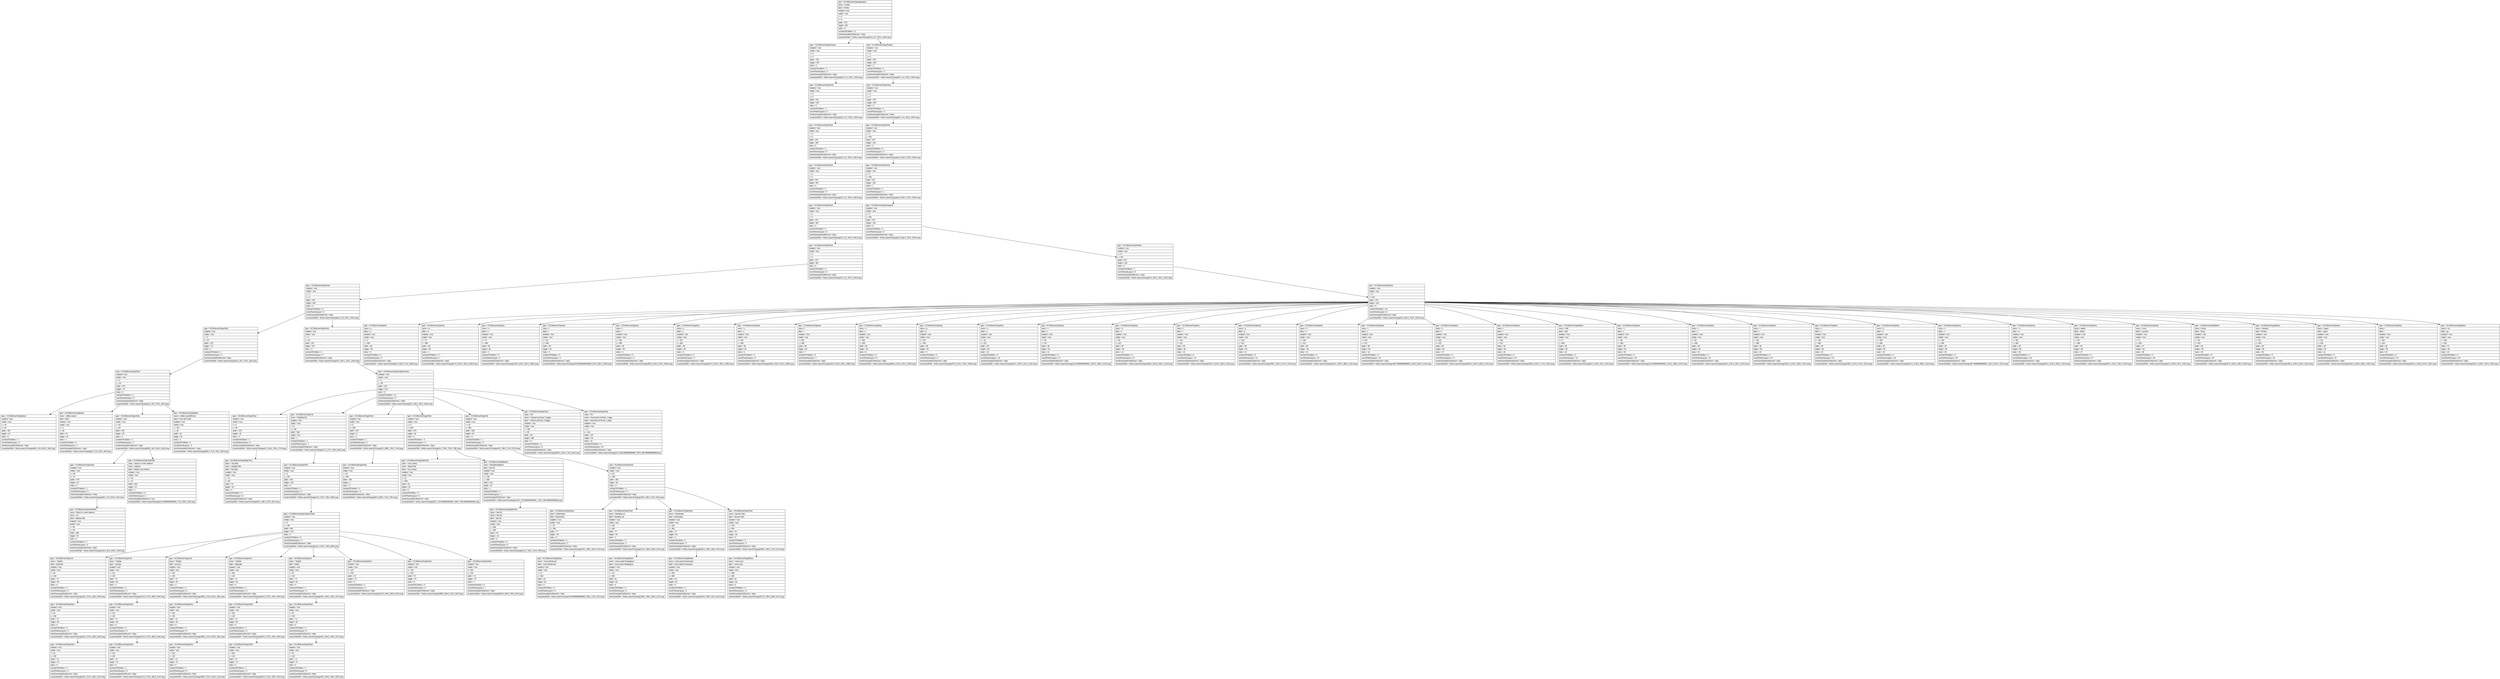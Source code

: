 digraph Layout {

	node [shape=record fontname=Arial];

	0	[label="{type = XCUIElementTypeApplication\l|name = Firefox\l|label = Firefox\l|enabled = true\l|visible = true\l|x = 0\l|y = 0\l|width = 375\l|height = 667\l|index = 0\l|numberOfChildren = 3\l|eventGeneratedOnElement = false \l|screenshotPath = firefox-search/S1/pngs/0.0_0.0_750.0_1334.0.png\l}"]
	1	[label="{type = XCUIElementTypeWindow\l|enabled = true\l|visible = true\l|x = 0\l|y = 0\l|width = 375\l|height = 667\l|index = 0\l|numberOfChildren = 1\l|numInParentLayout = 0\l|eventGeneratedOnElement = false \l|screenshotPath = firefox-search/S1/pngs/0.0_0.0_750.0_1334.0.png\l}"]
	2	[label="{type = XCUIElementTypeWindow\l|enabled = true\l|visible = true\l|x = 0\l|y = 0\l|width = 375\l|height = 667\l|index = 2\l|numberOfChildren = 1\l|numInParentLayout = 2\l|eventGeneratedOnElement = false \l|screenshotPath = firefox-search/S1/pngs/0.0_0.0_750.0_1334.0.png\l}"]
	3	[label="{type = XCUIElementTypeOther\l|enabled = true\l|visible = true\l|x = 0\l|y = 0\l|width = 375\l|height = 667\l|index = 0\l|numberOfChildren = 1\l|numInParentLayout = 0\l|eventGeneratedOnElement = false \l|screenshotPath = firefox-search/S1/pngs/0.0_0.0_750.0_1334.0.png\l}"]
	4	[label="{type = XCUIElementTypeOther\l|enabled = true\l|visible = true\l|x = 0\l|y = 0\l|width = 375\l|height = 667\l|index = 0\l|numberOfChildren = 1\l|numInParentLayout = 0\l|eventGeneratedOnElement = false \l|screenshotPath = firefox-search/S1/pngs/0.0_0.0_750.0_1334.0.png\l}"]
	5	[label="{type = XCUIElementTypeOther\l|enabled = true\l|visible = true\l|x = 0\l|y = 0\l|width = 375\l|height = 667\l|index = 0\l|numberOfChildren = 1\l|numInParentLayout = 0\l|eventGeneratedOnElement = false \l|screenshotPath = firefox-search/S1/pngs/0.0_0.0_750.0_1334.0.png\l}"]
	6	[label="{type = XCUIElementTypeOther\l|enabled = true\l|visible = true\l|x = 0\l|y = 451\l|width = 375\l|height = 216\l|index = 0\l|numberOfChildren = 2\l|numInParentLayout = 0\l|eventGeneratedOnElement = false \l|screenshotPath = firefox-search/S1/pngs/0.0_902.0_750.0_1334.0.png\l}"]
	7	[label="{type = XCUIElementTypeOther\l|enabled = true\l|visible = true\l|x = 0\l|y = 0\l|width = 375\l|height = 667\l|index = 0\l|numberOfChildren = 1\l|numInParentLayout = 0\l|eventGeneratedOnElement = false \l|screenshotPath = firefox-search/S1/pngs/0.0_0.0_750.0_1334.0.png\l}"]
	8	[label="{type = XCUIElementTypeOther\l|enabled = true\l|visible = true\l|x = 0\l|y = 451\l|width = 375\l|height = 216\l|index = 1\l|numberOfChildren = 1\l|numInParentLayout = 1\l|eventGeneratedOnElement = false \l|screenshotPath = firefox-search/S1/pngs/0.0_902.0_750.0_1334.0.png\l}"]
	9	[label="{type = XCUIElementTypeOther\l|enabled = true\l|visible = true\l|x = 0\l|y = 0\l|width = 375\l|height = 667\l|index = 0\l|numberOfChildren = 1\l|numInParentLayout = 0\l|eventGeneratedOnElement = false \l|screenshotPath = firefox-search/S1/pngs/0.0_0.0_750.0_1334.0.png\l}"]
	10	[label="{type = XCUIElementTypeKeyboard\l|enabled = true\l|visible = true\l|x = 0\l|y = 451\l|width = 375\l|height = 216\l|index = 0\l|numberOfChildren = 1\l|numInParentLayout = 0\l|eventGeneratedOnElement = false \l|screenshotPath = firefox-search/S1/pngs/0.0_902.0_750.0_1334.0.png\l}"]
	11	[label="{type = XCUIElementTypeOther\l|enabled = true\l|visible = true\l|x = 0\l|y = 0\l|width = 375\l|height = 667\l|index = 0\l|numberOfChildren = 1\l|numInParentLayout = 0\l|eventGeneratedOnElement = false \l|screenshotPath = firefox-search/S1/pngs/0.0_0.0_750.0_1334.0.png\l}"]
	12	[label="{type = XCUIElementTypeOther\l|enabled = true\l|visible = true\l|x = 0\l|y = 451\l|width = 375\l|height = 216\l|index = 0\l|numberOfChildren = 1\l|numInParentLayout = 0\l|eventGeneratedOnElement = false \l|screenshotPath = firefox-search/S1/pngs/0.0_902.0_750.0_1334.0.png\l}"]
	13	[label="{type = XCUIElementTypeOther\l|enabled = true\l|visible = true\l|x = 0\l|y = 0\l|width = 375\l|height = 667\l|index = 0\l|numberOfChildren = 5\l|numInParentLayout = 0\l|eventGeneratedOnElement = false \l|screenshotPath = firefox-search/S1/pngs/0.0_0.0_750.0_1334.0.png\l}"]
	14	[label="{type = XCUIElementTypeOther\l|enabled = true\l|visible = true\l|x = 0\l|y = 451\l|width = 375\l|height = 216\l|index = 0\l|numberOfChildren = 34\l|numInParentLayout = 0\l|eventGeneratedOnElement = false \l|screenshotPath = firefox-search/S1/pngs/0.0_902.0_750.0_1334.0.png\l}"]
	15	[label="{type = XCUIElementTypeOther\l|enabled = true\l|visible = true\l|x = 0\l|y = 20\l|width = 375\l|height = 75\l|index = 2\l|numberOfChildren = 1\l|numInParentLayout = 2\l|eventGeneratedOnElement = false \l|screenshotPath = firefox-search/S1/pngs/0.0_40.0_750.0_190.0.png\l}"]
	16	[label="{type = XCUIElementTypeOther\l|enabled = true\l|visible = true\l|x = 0\l|y = 95\l|width = 375\l|height = 572\l|index = 3\l|numberOfChildren = 1\l|numInParentLayout = 3\l|eventGeneratedOnElement = false \l|screenshotPath = firefox-search/S1/pngs/0.0_190.0_750.0_1334.0.png\l}"]
	17	[label="{type = XCUIElementTypeKey\l|name = q\l|label = q\l|enabled = true\l|visible = true\l|x = 0\l|y = 458\l|width = 38\l|height = 46\l|index = 0\l|numberOfChildren = 0\l|numInParentLayout = 0\l|eventGeneratedOnElement = false \l|screenshotPath = firefox-search/S1/pngs/0.0_916.0_76.0_1008.0.png\l}"]
	18	[label="{type = XCUIElementTypeKey\l|name = w\l|label = w\l|enabled = true\l|visible = true\l|x = 37\l|y = 458\l|width = 38\l|height = 46\l|index = 1\l|numberOfChildren = 0\l|numInParentLayout = 1\l|eventGeneratedOnElement = false \l|screenshotPath = firefox-search/S1/pngs/74.0_916.0_150.0_1008.0.png\l}"]
	19	[label="{type = XCUIElementTypeKey\l|name = e\l|label = e\l|enabled = true\l|visible = true\l|x = 75\l|y = 458\l|width = 38\l|height = 46\l|index = 2\l|numberOfChildren = 0\l|numInParentLayout = 2\l|eventGeneratedOnElement = false \l|screenshotPath = firefox-search/S1/pngs/150.0_916.0_226.0_1008.0.png\l}"]
	20	[label="{type = XCUIElementTypeKey\l|name = r\l|label = r\l|enabled = true\l|visible = true\l|x = 112\l|y = 458\l|width = 38\l|height = 46\l|index = 3\l|numberOfChildren = 0\l|numInParentLayout = 3\l|eventGeneratedOnElement = false \l|screenshotPath = firefox-search/S1/pngs/224.00000000000003_916.0_300.0_1008.0.png\l}"]
	21	[label="{type = XCUIElementTypeKey\l|name = t\l|label = t\l|enabled = true\l|visible = true\l|x = 150\l|y = 458\l|width = 38\l|height = 46\l|index = 4\l|numberOfChildren = 0\l|numInParentLayout = 4\l|eventGeneratedOnElement = false \l|screenshotPath = firefox-search/S1/pngs/300.0_916.0_376.0_1008.0.png\l}"]
	22	[label="{type = XCUIElementTypeKey\l|name = y\l|label = y\l|enabled = true\l|visible = true\l|x = 187\l|y = 458\l|width = 38\l|height = 46\l|index = 5\l|numberOfChildren = 0\l|numInParentLayout = 5\l|eventGeneratedOnElement = false \l|screenshotPath = firefox-search/S1/pngs/374.0_916.0_450.0_1008.0.png\l}"]
	23	[label="{type = XCUIElementTypeKey\l|name = u\l|label = u\l|enabled = true\l|visible = true\l|x = 225\l|y = 458\l|width = 38\l|height = 46\l|index = 6\l|numberOfChildren = 0\l|numInParentLayout = 6\l|eventGeneratedOnElement = false \l|screenshotPath = firefox-search/S1/pngs/450.0_916.0_526.0_1008.0.png\l}"]
	24	[label="{type = XCUIElementTypeKey\l|name = i\l|label = i\l|enabled = true\l|visible = true\l|x = 262\l|y = 458\l|width = 38\l|height = 46\l|index = 7\l|numberOfChildren = 0\l|numInParentLayout = 7\l|eventGeneratedOnElement = false \l|screenshotPath = firefox-search/S1/pngs/524.0_916.0_600.0_1008.0.png\l}"]
	25	[label="{type = XCUIElementTypeKey\l|name = o\l|label = o\l|enabled = true\l|visible = true\l|x = 300\l|y = 458\l|width = 38\l|height = 46\l|index = 8\l|numberOfChildren = 0\l|numInParentLayout = 8\l|eventGeneratedOnElement = false \l|screenshotPath = firefox-search/S1/pngs/600.0_916.0_676.0_1008.0.png\l}"]
	26	[label="{type = XCUIElementTypeKey\l|name = p\l|label = p\l|enabled = true\l|visible = true\l|x = 337\l|y = 458\l|width = 38\l|height = 46\l|index = 9\l|numberOfChildren = 0\l|numInParentLayout = 9\l|eventGeneratedOnElement = false \l|screenshotPath = firefox-search/S1/pngs/674.0_916.0_750.0_1008.0.png\l}"]
	27	[label="{type = XCUIElementTypeKey\l|name = a\l|label = a\l|enabled = true\l|visible = true\l|x = 18\l|y = 512\l|width = 38\l|height = 46\l|index = 10\l|numberOfChildren = 0\l|numInParentLayout = 10\l|eventGeneratedOnElement = false \l|screenshotPath = firefox-search/S1/pngs/36.0_1024.0_112.0_1116.0.png\l}"]
	28	[label="{type = XCUIElementTypeKey\l|name = s\l|label = s\l|enabled = true\l|visible = true\l|x = 56\l|y = 512\l|width = 38\l|height = 46\l|index = 11\l|numberOfChildren = 0\l|numInParentLayout = 11\l|eventGeneratedOnElement = false \l|screenshotPath = firefox-search/S1/pngs/112.00000000000001_1024.0_188.0_1116.0.png\l}"]
	29	[label="{type = XCUIElementTypeKey\l|name = d\l|label = d\l|enabled = true\l|visible = true\l|x = 93\l|y = 512\l|width = 38\l|height = 46\l|index = 12\l|numberOfChildren = 0\l|numInParentLayout = 12\l|eventGeneratedOnElement = false \l|screenshotPath = firefox-search/S1/pngs/186.0_1024.0_262.0_1116.0.png\l}"]
	30	[label="{type = XCUIElementTypeKey\l|name = f\l|label = f\l|enabled = true\l|visible = true\l|x = 131\l|y = 512\l|width = 38\l|height = 46\l|index = 13\l|numberOfChildren = 0\l|numInParentLayout = 13\l|eventGeneratedOnElement = false \l|screenshotPath = firefox-search/S1/pngs/262.0_1024.0_338.0_1116.0.png\l}"]
	31	[label="{type = XCUIElementTypeKey\l|name = g\l|label = g\l|enabled = true\l|visible = true\l|x = 169\l|y = 512\l|width = 38\l|height = 46\l|index = 14\l|numberOfChildren = 0\l|numInParentLayout = 14\l|eventGeneratedOnElement = false \l|screenshotPath = firefox-search/S1/pngs/338.0_1024.0_414.0_1116.0.png\l}"]
	32	[label="{type = XCUIElementTypeKey\l|name = h\l|label = h\l|enabled = true\l|visible = true\l|x = 206\l|y = 512\l|width = 38\l|height = 46\l|index = 15\l|numberOfChildren = 0\l|numInParentLayout = 15\l|eventGeneratedOnElement = false \l|screenshotPath = firefox-search/S1/pngs/412.0_1024.0_488.0_1116.0.png\l}"]
	33	[label="{type = XCUIElementTypeKey\l|name = j\l|label = j\l|enabled = true\l|visible = true\l|x = 244\l|y = 512\l|width = 38\l|height = 46\l|index = 16\l|numberOfChildren = 0\l|numInParentLayout = 16\l|eventGeneratedOnElement = false \l|screenshotPath = firefox-search/S1/pngs/487.99999999999994_1024.0_564.0_1116.0.png\l}"]
	34	[label="{type = XCUIElementTypeKey\l|name = k\l|label = k\l|enabled = true\l|visible = true\l|x = 281\l|y = 512\l|width = 38\l|height = 46\l|index = 17\l|numberOfChildren = 0\l|numInParentLayout = 17\l|eventGeneratedOnElement = false \l|screenshotPath = firefox-search/S1/pngs/562.0_1024.0_638.0_1116.0.png\l}"]
	35	[label="{type = XCUIElementTypeKey\l|name = l\l|label = l\l|enabled = true\l|visible = true\l|x = 319\l|y = 512\l|width = 38\l|height = 46\l|index = 18\l|numberOfChildren = 0\l|numInParentLayout = 18\l|eventGeneratedOnElement = false \l|screenshotPath = firefox-search/S1/pngs/638.0_1024.0_714.0_1116.0.png\l}"]
	36	[label="{type = XCUIElementTypeButton\l|name = shift\l|label = shift\l|enabled = true\l|visible = true\l|x = 0\l|y = 566\l|width = 48\l|height = 46\l|index = 19\l|numberOfChildren = 0\l|numInParentLayout = 19\l|eventGeneratedOnElement = false \l|screenshotPath = firefox-search/S1/pngs/0.0_1132.0_96.0_1224.0.png\l}"]
	37	[label="{type = XCUIElementTypeKey\l|name = z\l|label = z\l|enabled = true\l|visible = true\l|x = 56\l|y = 566\l|width = 38\l|height = 46\l|index = 20\l|numberOfChildren = 0\l|numInParentLayout = 20\l|eventGeneratedOnElement = false \l|screenshotPath = firefox-search/S1/pngs/112.00000000000001_1132.0_188.0_1224.0.png\l}"]
	38	[label="{type = XCUIElementTypeKey\l|name = x\l|label = x\l|enabled = true\l|visible = true\l|x = 93\l|y = 566\l|width = 38\l|height = 46\l|index = 21\l|numberOfChildren = 0\l|numInParentLayout = 21\l|eventGeneratedOnElement = false \l|screenshotPath = firefox-search/S1/pngs/186.0_1132.0_262.0_1224.0.png\l}"]
	39	[label="{type = XCUIElementTypeKey\l|name = c\l|label = c\l|enabled = true\l|visible = true\l|x = 131\l|y = 566\l|width = 38\l|height = 46\l|index = 22\l|numberOfChildren = 0\l|numInParentLayout = 22\l|eventGeneratedOnElement = false \l|screenshotPath = firefox-search/S1/pngs/262.0_1132.0_338.0_1224.0.png\l}"]
	40	[label="{type = XCUIElementTypeKey\l|name = v\l|label = v\l|enabled = true\l|visible = true\l|x = 169\l|y = 566\l|width = 38\l|height = 46\l|index = 23\l|numberOfChildren = 0\l|numInParentLayout = 23\l|eventGeneratedOnElement = false \l|screenshotPath = firefox-search/S1/pngs/338.0_1132.0_414.0_1224.0.png\l}"]
	41	[label="{type = XCUIElementTypeKey\l|name = b\l|label = b\l|enabled = true\l|visible = true\l|x = 206\l|y = 566\l|width = 38\l|height = 46\l|index = 24\l|numberOfChildren = 0\l|numInParentLayout = 24\l|eventGeneratedOnElement = false \l|screenshotPath = firefox-search/S1/pngs/412.0_1132.0_488.0_1224.0.png\l}"]
	42	[label="{type = XCUIElementTypeKey\l|name = n\l|label = n\l|enabled = true\l|visible = true\l|x = 244\l|y = 566\l|width = 38\l|height = 46\l|index = 25\l|numberOfChildren = 0\l|numInParentLayout = 25\l|eventGeneratedOnElement = false \l|screenshotPath = firefox-search/S1/pngs/487.99999999999994_1132.0_564.0_1224.0.png\l}"]
	43	[label="{type = XCUIElementTypeKey\l|name = m\l|label = m\l|enabled = true\l|visible = true\l|x = 281\l|y = 566\l|width = 38\l|height = 46\l|index = 26\l|numberOfChildren = 0\l|numInParentLayout = 26\l|eventGeneratedOnElement = false \l|screenshotPath = firefox-search/S1/pngs/562.0_1132.0_638.0_1224.0.png\l}"]
	44	[label="{type = XCUIElementTypeKey\l|name = delete\l|label = delete\l|enabled = true\l|visible = true\l|x = 327\l|y = 566\l|width = 48\l|height = 46\l|index = 27\l|numberOfChildren = 0\l|numInParentLayout = 27\l|eventGeneratedOnElement = false \l|screenshotPath = firefox-search/S1/pngs/654.0_1132.0_750.0_1224.0.png\l}"]
	45	[label="{type = XCUIElementTypeKey\l|name = more\l|label = numbers\l|enabled = true\l|visible = true\l|x = 0\l|y = 620\l|width = 47\l|height = 46\l|index = 28\l|numberOfChildren = 0\l|numInParentLayout = 28\l|eventGeneratedOnElement = false \l|screenshotPath = firefox-search/S1/pngs/0.0_1240.0_94.0_1332.0.png\l}"]
	46	[label="{type = XCUIElementTypeButton\l|name = Emoji\l|label = Emoji\l|enabled = true\l|visible = true\l|x = 46\l|y = 620\l|width = 48\l|height = 46\l|index = 29\l|numberOfChildren = 0\l|numInParentLayout = 29\l|eventGeneratedOnElement = false \l|screenshotPath = firefox-search/S1/pngs/92.0_1240.0_188.0_1332.0.png\l}"]
	47	[label="{type = XCUIElementTypeButton\l|name = dictation\l|label = Dictate\l|enabled = true\l|visible = true\l|x = 93\l|y = 620\l|width = 38\l|height = 46\l|index = 30\l|numberOfChildren = 0\l|numInParentLayout = 30\l|eventGeneratedOnElement = false \l|screenshotPath = firefox-search/S1/pngs/186.0_1240.0_262.0_1332.0.png\l}"]
	48	[label="{type = XCUIElementTypeKey\l|name = space\l|label = space\l|enabled = true\l|visible = true\l|x = 131\l|y = 620\l|width = 137\l|height = 46\l|index = 31\l|numberOfChildren = 0\l|numInParentLayout = 31\l|eventGeneratedOnElement = false \l|screenshotPath = firefox-search/S1/pngs/262.0_1240.0_536.0_1332.0.png\l}"]
	49	[label="{type = XCUIElementTypeKey\l|name = .\l|label = .\l|enabled = true\l|visible = true\l|x = 267\l|y = 620\l|width = 38\l|height = 46\l|index = 32\l|numberOfChildren = 0\l|numInParentLayout = 32\l|eventGeneratedOnElement = false \l|screenshotPath = firefox-search/S1/pngs/534.0_1240.0_610.0_1332.0.png\l}"]
	50	[label="{type = XCUIElementTypeButton\l|name = Go\l|label = go\l|enabled = true\l|visible = true\l|x = 305\l|y = 620\l|width = 70\l|height = 46\l|index = 33\l|numberOfChildren = 0\l|numInParentLayout = 33\l|eventGeneratedOnElement = false \l|screenshotPath = firefox-search/S1/pngs/610.0_1240.0_750.0_1332.0.png\l}"]
	51	[label="{type = XCUIElementTypeOther\l|enabled = true\l|visible = true\l|x = 0\l|y = 20\l|width = 375\l|height = 75\l|index = 0\l|numberOfChildren = 4\l|numInParentLayout = 0\l|eventGeneratedOnElement = false \l|screenshotPath = firefox-search/S1/pngs/0.0_40.0_750.0_190.0.png\l}"]
	52	[label="{type = XCUIElementTypeCollectionView\l|enabled = true\l|visible = true\l|x = 0\l|y = 95\l|width = 375\l|height = 572\l|index = 0\l|numberOfChildren = 11\l|numInParentLayout = 0\l|eventGeneratedOnElement = false \l|screenshotPath = firefox-search/S1/pngs/0.0_190.0_750.0_1334.0.png\l}"]
	53	[label="{type = XCUIElementTypeButton\l|enabled = true\l|visible = true\l|x = 44\l|y = 20\l|width = 287\l|height = 34\l|index = 0\l|numberOfChildren = 1\l|numInParentLayout = 0\l|eventGeneratedOnElement = false \l|screenshotPath = firefox-search/S1/pngs/88.0_40.0_662.0_108.0.png\l}"]
	54	[label="{type = XCUIElementTypeButton\l|name = urlBar-cancel\l|label = Back\l|enabled = true\l|visible = true\l|x = 0\l|y = 35\l|width = 44\l|height = 45\l|index = 1\l|numberOfChildren = 0\l|numInParentLayout = 1\l|eventGeneratedOnElement = false \l|screenshotPath = firefox-search/S1/pngs/0.0_70.0_88.0_160.0.png\l}"]
	55	[label="{type = XCUIElementTypeOther\l|enabled = true\l|visible = true\l|x = 44\l|y = 33\l|width = 287\l|height = 49\l|index = 2\l|numberOfChildren = 2\l|numInParentLayout = 2\l|eventGeneratedOnElement = false \l|screenshotPath = firefox-search/S1/pngs/88.0_66.0_662.0_164.0.png\l}"]
	56	[label="{type = XCUIElementTypeButton\l|name = urlBar-scanQRCode\l|label = Scan QR Code\l|enabled = true\l|visible = true\l|x = 331\l|y = 35\l|width = 44\l|height = 45\l|index = 3\l|numberOfChildren = 0\l|numInParentLayout = 3\l|eventGeneratedOnElement = false \l|screenshotPath = firefox-search/S1/pngs/662.0_70.0_750.0_160.0.png\l}"]
	57	[label="{type = XCUIElementTypeOther\l|enabled = true\l|visible = true\l|x = 0\l|y = 95\l|width = 375\l|height = 40\l|index = 0\l|numberOfChildren = 2\l|numInParentLayout = 0\l|eventGeneratedOnElement = false \l|screenshotPath = firefox-search/S1/pngs/0.0_190.0_750.0_270.0.png\l}"]
	58	[label="{type = XCUIElementTypeCell\l|name = TopSitesCell\l|enabled = true\l|visible = true\l|x = 6\l|y = 135\l|width = 363\l|height = 214\l|index = 1\l|numberOfChildren = 1\l|numInParentLayout = 1\l|eventGeneratedOnElement = false \l|screenshotPath = firefox-search/S1/pngs/12.0_270.0_738.0_698.0.png\l}"]
	59	[label="{type = XCUIElementTypeOther\l|enabled = true\l|visible = true\l|x = 0\l|y = 349\l|width = 375\l|height = 5\l|index = 2\l|numberOfChildren = 1\l|numInParentLayout = 2\l|eventGeneratedOnElement = false \l|screenshotPath = firefox-search/S1/pngs/0.0_698.0_750.0_708.0.png\l}"]
	60	[label="{type = XCUIElementTypeOther\l|enabled = true\l|visible = true\l|x = 0\l|y = 354\l|width = 375\l|height = 40\l|index = 3\l|numberOfChildren = 3\l|numInParentLayout = 3\l|eventGeneratedOnElement = false \l|screenshotPath = firefox-search/S1/pngs/0.0_708.0_750.0_788.0.png\l}"]
	61	[label="{type = XCUIElementTypeCell\l|enabled = true\l|visible = true\l|x = 20\l|y = 394\l|width = 335\l|height = 94\l|index = 4\l|numberOfChildren = 1\l|numInParentLayout = 4\l|eventGeneratedOnElement = false \l|screenshotPath = firefox-search/S1/pngs/40.0_788.0_710.0_976.0.png\l}"]
	62	[label="{type = XCUIElementTypeOther\l|value = 0%\l|name = Vertical scroll bar, 5 pages\l|label = Vertical scroll bar, 5 pages\l|enabled = true\l|visible = true\l|x = 342\l|y = 95\l|width = 30\l|height = 356\l|index = 9\l|numberOfChildren = 0\l|numInParentLayout = 9\l|eventGeneratedOnElement = false \l|screenshotPath = firefox-search/S1/pngs/684.0_190.0_744.0_902.0.png\l}"]
	63	[label="{type = XCUIElementTypeOther\l|value = 0%\l|name = Horizontal scroll bar, 1 page\l|label = Horizontal scroll bar, 1 page\l|enabled = true\l|visible = true\l|x = 0\l|y = 418\l|width = 375\l|height = 30\l|index = 10\l|numberOfChildren = 0\l|numInParentLayout = 10\l|eventGeneratedOnElement = false \l|screenshotPath = firefox-search/S1/pngs/0.0_835.9999999999999_750.0_895.9999999999999.png\l}"]
	64	[label="{type = XCUIElementTypeOther\l|enabled = true\l|visible = true\l|x = 48\l|y = 37\l|width = 279\l|height = 41\l|index = 0\l|numberOfChildren = 1\l|numInParentLayout = 0\l|eventGeneratedOnElement = false \l|screenshotPath = firefox-search/S1/pngs/96.0_74.0_654.0_156.0.png\l}"]
	65	[label="{type = XCUIElementTypeTextField\l|value = Search or enter address\l|name = address\l|label = Address and Search\l|enabled = true\l|visible = true\l|x = 56\l|y = 37\l|width = 263\l|height = 41\l|index = 1\l|numberOfChildren = 0\l|numInParentLayout = 1\l|eventGeneratedOnElement = true \l|screenshotPath = firefox-search/S1/pngs/112.00000000000001_74.0_638.0_156.0.png\l}"]
	66	[label="{type = XCUIElementTypeStaticText\l|value = Top Sites\l|name = topSitesTitle\l|label = Top Sites\l|enabled = true\l|visible = true\l|x = 41\l|y = 99\l|width = 70\l|height = 32\l|index = 0\l|numberOfChildren = 0\l|numInParentLayout = 0\l|eventGeneratedOnElement = false \l|screenshotPath = firefox-search/S1/pngs/82.0_198.0_222.0_262.0.png\l}"]
	67	[label="{type = XCUIElementTypeOther\l|enabled = true\l|visible = true\l|x = 6\l|y = 135\l|width = 363\l|height = 214\l|index = 0\l|numberOfChildren = 1\l|numInParentLayout = 0\l|eventGeneratedOnElement = false \l|screenshotPath = firefox-search/S1/pngs/12.0_270.0_738.0_698.0.png\l}"]
	68	[label="{type = XCUIElementTypeOther\l|enabled = true\l|visible = true\l|x = 20\l|y = 349\l|width = 335\l|height = 1\l|index = 0\l|numberOfChildren = 0\l|numInParentLayout = 0\l|eventGeneratedOnElement = false \l|screenshotPath = firefox-search/S1/pngs/40.0_698.0_710.0_700.0.png\l}"]
	69	[label="{type = XCUIElementTypeStaticText\l|value = Your Library\l|name = libraryTitle\l|label = Your Library\l|enabled = true\l|visible = true\l|x = 41\l|y = 358\l|width = 93\l|height = 32\l|index = 0\l|numberOfChildren = 0\l|numInParentLayout = 0\l|eventGeneratedOnElement = false \l|screenshotPath = firefox-search/S1/pngs/82.0_716.0000000000001_268.0_780.0000000000001.png\l}"]
	70	[label="{type = XCUIElementTypeButton\l|name = libraryMoreButton\l|label = See All\l|enabled = true\l|visible = true\l|x = 139\l|y = 358\l|width = 216\l|height = 32\l|index = 1\l|numberOfChildren = 1\l|numInParentLayout = 1\l|eventGeneratedOnElement = false \l|screenshotPath = firefox-search/S1/pngs/278.0_716.0000000000001_710.0_780.0000000000001.png\l}"]
	71	[label="{type = XCUIElementTypeOther\l|enabled = true\l|visible = true\l|x = 20\l|y = 394\l|width = 335\l|height = 94\l|index = 0\l|numberOfChildren = 4\l|numInParentLayout = 0\l|eventGeneratedOnElement = false \l|screenshotPath = firefox-search/S1/pngs/40.0_788.0_710.0_976.0.png\l}"]
	72	[label="{type = XCUIElementTypeTextField\l|value = Search or enter address\l|name = url\l|label = Address Bar\l|enabled = true\l|visible = true\l|x = 58\l|y = 46\l|width = 269\l|height = 23\l|index = 0\l|numberOfChildren = 2\l|numInParentLayout = 0\l|eventGeneratedOnElement = false \l|screenshotPath = firefox-search/S1/pngs/116.0_92.0_654.0_138.0.png\l}"]
	73	[label="{type = XCUIElementTypeCollectionView\l|enabled = true\l|visible = true\l|x = 6\l|y = 135\l|width = 363\l|height = 214\l|index = 0\l|numberOfChildren = 8\l|numInParentLayout = 0\l|eventGeneratedOnElement = false \l|screenshotPath = firefox-search/S1/pngs/12.0_270.0_738.0_698.0.png\l}"]
	74	[label="{type = XCUIElementTypeStaticText\l|value = See All\l|name = See All\l|label = See All\l|enabled = true\l|visible = true\l|x = 306\l|y = 365\l|width = 49\l|height = 18\l|index = 0\l|numberOfChildren = 0\l|numInParentLayout = 0\l|eventGeneratedOnElement = false \l|screenshotPath = firefox-search/S1/pngs/612.0_730.0_710.0_766.0.png\l}"]
	75	[label="{type = XCUIElementTypeOther\l|name = Bookmarks\l|label = Bookmarks\l|enabled = true\l|visible = true\l|x = 20\l|y = 394\l|width = 77\l|height = 94\l|index = 0\l|numberOfChildren = 2\l|numInParentLayout = 0\l|eventGeneratedOnElement = false \l|screenshotPath = firefox-search/S1/pngs/40.0_788.0_194.0_976.0.png\l}"]
	76	[label="{type = XCUIElementTypeOther\l|name = Reading List\l|label = Reading List\l|enabled = true\l|visible = true\l|x = 106\l|y = 394\l|width = 77\l|height = 94\l|index = 1\l|numberOfChildren = 2\l|numInParentLayout = 1\l|eventGeneratedOnElement = false \l|screenshotPath = firefox-search/S1/pngs/212.0_788.0_366.0_976.0.png\l}"]
	77	[label="{type = XCUIElementTypeOther\l|name = Downloads\l|label = Downloads\l|enabled = true\l|visible = true\l|x = 192\l|y = 394\l|width = 77\l|height = 94\l|index = 2\l|numberOfChildren = 2\l|numInParentLayout = 2\l|eventGeneratedOnElement = false \l|screenshotPath = firefox-search/S1/pngs/384.0_788.0_538.0_976.0.png\l}"]
	78	[label="{type = XCUIElementTypeOther\l|name = Synced Tabs\l|label = Synced Tabs\l|enabled = true\l|visible = true\l|x = 279\l|y = 394\l|width = 76\l|height = 94\l|index = 3\l|numberOfChildren = 2\l|numInParentLayout = 3\l|eventGeneratedOnElement = false \l|screenshotPath = firefox-search/S1/pngs/558.0_788.0_710.0_976.0.png\l}"]
	79	[label="{type = XCUIElementTypeCell\l|name = TopSite\l|label = facebook\l|enabled = true\l|visible = true\l|x = 20\l|y = 135\l|width = 73\l|height = 93\l|index = 0\l|numberOfChildren = 1\l|numInParentLayout = 0\l|eventGeneratedOnElement = false \l|screenshotPath = firefox-search/S1/pngs/40.0_270.0_186.0_456.0.png\l}"]
	80	[label="{type = XCUIElementTypeCell\l|name = TopSite\l|label = youtube\l|enabled = true\l|visible = true\l|x = 107\l|y = 135\l|width = 73\l|height = 93\l|index = 1\l|numberOfChildren = 1\l|numInParentLayout = 1\l|eventGeneratedOnElement = false \l|screenshotPath = firefox-search/S1/pngs/214.0_270.0_360.0_456.0.png\l}"]
	81	[label="{type = XCUIElementTypeCell\l|name = TopSite\l|label = amazon\l|enabled = true\l|visible = true\l|x = 194\l|y = 135\l|width = 73\l|height = 93\l|index = 2\l|numberOfChildren = 1\l|numInParentLayout = 2\l|eventGeneratedOnElement = false \l|screenshotPath = firefox-search/S1/pngs/388.0_270.0_534.0_456.0.png\l}"]
	82	[label="{type = XCUIElementTypeCell\l|name = TopSite\l|label = wikipedia\l|enabled = true\l|visible = true\l|x = 281\l|y = 135\l|width = 73\l|height = 93\l|index = 3\l|numberOfChildren = 1\l|numInParentLayout = 3\l|eventGeneratedOnElement = false \l|screenshotPath = firefox-search/S1/pngs/562.0_270.0_708.0_456.0.png\l}"]
	83	[label="{type = XCUIElementTypeCell\l|name = TopSite\l|label = twitter\l|enabled = true\l|visible = true\l|x = 20\l|y = 242\l|width = 73\l|height = 93\l|index = 4\l|numberOfChildren = 1\l|numInParentLayout = 4\l|eventGeneratedOnElement = false \l|screenshotPath = firefox-search/S1/pngs/40.0_484.0_186.0_670.0.png\l}"]
	84	[label="{type = XCUIElementTypeOther\l|enabled = true\l|visible = true\l|x = 107\l|y = 242\l|width = 73\l|height = 73\l|index = 5\l|numberOfChildren = 0\l|numInParentLayout = 5\l|eventGeneratedOnElement = false \l|screenshotPath = firefox-search/S1/pngs/214.0_484.0_360.0_630.0.png\l}"]
	85	[label="{type = XCUIElementTypeOther\l|enabled = true\l|visible = true\l|x = 194\l|y = 242\l|width = 73\l|height = 73\l|index = 6\l|numberOfChildren = 0\l|numInParentLayout = 6\l|eventGeneratedOnElement = false \l|screenshotPath = firefox-search/S1/pngs/388.0_484.0_534.0_630.0.png\l}"]
	86	[label="{type = XCUIElementTypeOther\l|enabled = true\l|visible = true\l|x = 281\l|y = 242\l|width = 73\l|height = 73\l|index = 7\l|numberOfChildren = 0\l|numInParentLayout = 7\l|eventGeneratedOnElement = false \l|screenshotPath = firefox-search/S1/pngs/562.0_484.0_708.0_630.0.png\l}"]
	87	[label="{type = XCUIElementTypeButton\l|name = menu Bookmark\l|label = menu Bookmark\l|enabled = true\l|visible = true\l|x = 27\l|y = 394\l|width = 62\l|height = 62\l|index = 0\l|numberOfChildren = 0\l|numInParentLayout = 0\l|eventGeneratedOnElement = false \l|screenshotPath = firefox-search/S1/pngs/53.99999999999999_788.0_178.0_912.0.png\l}"]
	88	[label="{type = XCUIElementTypeButton\l|name = menu panel ReadingList\l|label = menu panel ReadingList\l|enabled = true\l|visible = true\l|x = 114\l|y = 394\l|width = 61\l|height = 62\l|index = 0\l|numberOfChildren = 0\l|numInParentLayout = 0\l|eventGeneratedOnElement = false \l|screenshotPath = firefox-search/S1/pngs/228.0_788.0_350.0_912.0.png\l}"]
	89	[label="{type = XCUIElementTypeButton\l|name = menu panel Downloads\l|label = menu panel Downloads\l|enabled = true\l|visible = true\l|x = 200\l|y = 394\l|width = 62\l|height = 62\l|index = 0\l|numberOfChildren = 0\l|numInParentLayout = 0\l|eventGeneratedOnElement = false \l|screenshotPath = firefox-search/S1/pngs/400.0_788.0_524.0_912.0.png\l}"]
	90	[label="{type = XCUIElementTypeButton\l|name = menu sync\l|label = menu sync\l|enabled = true\l|visible = true\l|x = 286\l|y = 394\l|width = 62\l|height = 62\l|index = 0\l|numberOfChildren = 0\l|numInParentLayout = 0\l|eventGeneratedOnElement = false \l|screenshotPath = firefox-search/S1/pngs/572.0_788.0_696.0_912.0.png\l}"]
	91	[label="{type = XCUIElementTypeOther\l|enabled = true\l|visible = true\l|x = 20\l|y = 135\l|width = 73\l|height = 93\l|index = 0\l|numberOfChildren = 2\l|numInParentLayout = 0\l|eventGeneratedOnElement = false \l|screenshotPath = firefox-search/S1/pngs/40.0_270.0_186.0_456.0.png\l}"]
	92	[label="{type = XCUIElementTypeOther\l|enabled = true\l|visible = true\l|x = 107\l|y = 135\l|width = 73\l|height = 93\l|index = 0\l|numberOfChildren = 2\l|numInParentLayout = 0\l|eventGeneratedOnElement = false \l|screenshotPath = firefox-search/S1/pngs/214.0_270.0_360.0_456.0.png\l}"]
	93	[label="{type = XCUIElementTypeOther\l|enabled = true\l|visible = true\l|x = 194\l|y = 135\l|width = 73\l|height = 93\l|index = 0\l|numberOfChildren = 2\l|numInParentLayout = 0\l|eventGeneratedOnElement = false \l|screenshotPath = firefox-search/S1/pngs/388.0_270.0_534.0_456.0.png\l}"]
	94	[label="{type = XCUIElementTypeOther\l|enabled = true\l|visible = true\l|x = 281\l|y = 135\l|width = 73\l|height = 93\l|index = 0\l|numberOfChildren = 2\l|numInParentLayout = 0\l|eventGeneratedOnElement = false \l|screenshotPath = firefox-search/S1/pngs/562.0_270.0_708.0_456.0.png\l}"]
	95	[label="{type = XCUIElementTypeOther\l|enabled = true\l|visible = true\l|x = 20\l|y = 242\l|width = 73\l|height = 93\l|index = 0\l|numberOfChildren = 2\l|numInParentLayout = 0\l|eventGeneratedOnElement = false \l|screenshotPath = firefox-search/S1/pngs/40.0_484.0_186.0_670.0.png\l}"]
	96	[label="{type = XCUIElementTypeOther\l|enabled = true\l|visible = true\l|x = 20\l|y = 135\l|width = 73\l|height = 73\l|index = 0\l|numberOfChildren = 1\l|numInParentLayout = 0\l|eventGeneratedOnElement = false \l|screenshotPath = firefox-search/S1/pngs/40.0_270.0_186.0_416.0.png\l}"]
	97	[label="{type = XCUIElementTypeOther\l|enabled = true\l|visible = true\l|x = 107\l|y = 135\l|width = 73\l|height = 73\l|index = 0\l|numberOfChildren = 1\l|numInParentLayout = 0\l|eventGeneratedOnElement = false \l|screenshotPath = firefox-search/S1/pngs/214.0_270.0_360.0_416.0.png\l}"]
	98	[label="{type = XCUIElementTypeOther\l|enabled = true\l|visible = true\l|x = 194\l|y = 135\l|width = 73\l|height = 73\l|index = 0\l|numberOfChildren = 1\l|numInParentLayout = 0\l|eventGeneratedOnElement = false \l|screenshotPath = firefox-search/S1/pngs/388.0_270.0_534.0_416.0.png\l}"]
	99	[label="{type = XCUIElementTypeOther\l|enabled = true\l|visible = true\l|x = 281\l|y = 135\l|width = 73\l|height = 73\l|index = 0\l|numberOfChildren = 1\l|numInParentLayout = 0\l|eventGeneratedOnElement = false \l|screenshotPath = firefox-search/S1/pngs/562.0_270.0_708.0_416.0.png\l}"]
	100	[label="{type = XCUIElementTypeOther\l|enabled = true\l|visible = true\l|x = 20\l|y = 242\l|width = 73\l|height = 73\l|index = 0\l|numberOfChildren = 1\l|numInParentLayout = 0\l|eventGeneratedOnElement = false \l|screenshotPath = firefox-search/S1/pngs/40.0_484.0_186.0_630.0.png\l}"]


	0 -> 1
	0 -> 2
	1 -> 3
	2 -> 4
	3 -> 5
	4 -> 6
	5 -> 7
	6 -> 8
	7 -> 9
	8 -> 10
	9 -> 11
	10 -> 12
	11 -> 13
	12 -> 14
	13 -> 15
	13 -> 16
	14 -> 17
	14 -> 18
	14 -> 19
	14 -> 20
	14 -> 21
	14 -> 22
	14 -> 23
	14 -> 24
	14 -> 25
	14 -> 26
	14 -> 27
	14 -> 28
	14 -> 29
	14 -> 30
	14 -> 31
	14 -> 32
	14 -> 33
	14 -> 34
	14 -> 35
	14 -> 36
	14 -> 37
	14 -> 38
	14 -> 39
	14 -> 40
	14 -> 41
	14 -> 42
	14 -> 43
	14 -> 44
	14 -> 45
	14 -> 46
	14 -> 47
	14 -> 48
	14 -> 49
	14 -> 50
	15 -> 51
	16 -> 52
	51 -> 53
	51 -> 54
	51 -> 55
	51 -> 56
	52 -> 57
	52 -> 58
	52 -> 59
	52 -> 60
	52 -> 61
	52 -> 62
	52 -> 63
	55 -> 64
	55 -> 65
	57 -> 66
	58 -> 67
	59 -> 68
	60 -> 69
	60 -> 70
	61 -> 71
	64 -> 72
	67 -> 73
	70 -> 74
	71 -> 75
	71 -> 76
	71 -> 77
	71 -> 78
	73 -> 79
	73 -> 80
	73 -> 81
	73 -> 82
	73 -> 83
	73 -> 84
	73 -> 85
	73 -> 86
	75 -> 87
	76 -> 88
	77 -> 89
	78 -> 90
	79 -> 91
	80 -> 92
	81 -> 93
	82 -> 94
	83 -> 95
	91 -> 96
	92 -> 97
	93 -> 98
	94 -> 99
	95 -> 100


}